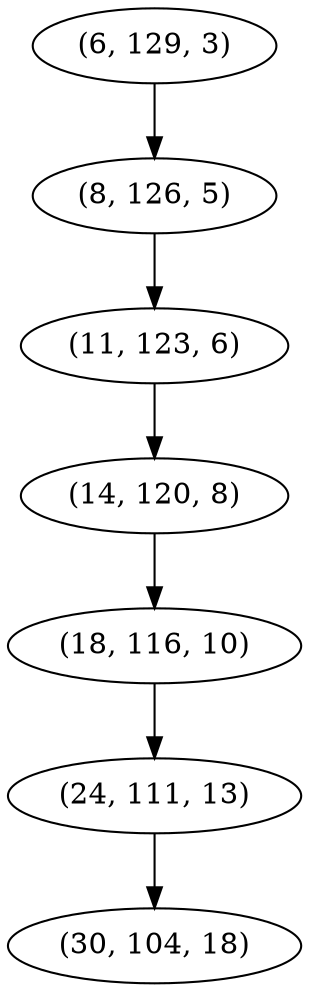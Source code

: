 digraph tree {
    "(6, 129, 3)";
    "(8, 126, 5)";
    "(11, 123, 6)";
    "(14, 120, 8)";
    "(18, 116, 10)";
    "(24, 111, 13)";
    "(30, 104, 18)";
    "(6, 129, 3)" -> "(8, 126, 5)";
    "(8, 126, 5)" -> "(11, 123, 6)";
    "(11, 123, 6)" -> "(14, 120, 8)";
    "(14, 120, 8)" -> "(18, 116, 10)";
    "(18, 116, 10)" -> "(24, 111, 13)";
    "(24, 111, 13)" -> "(30, 104, 18)";
}
